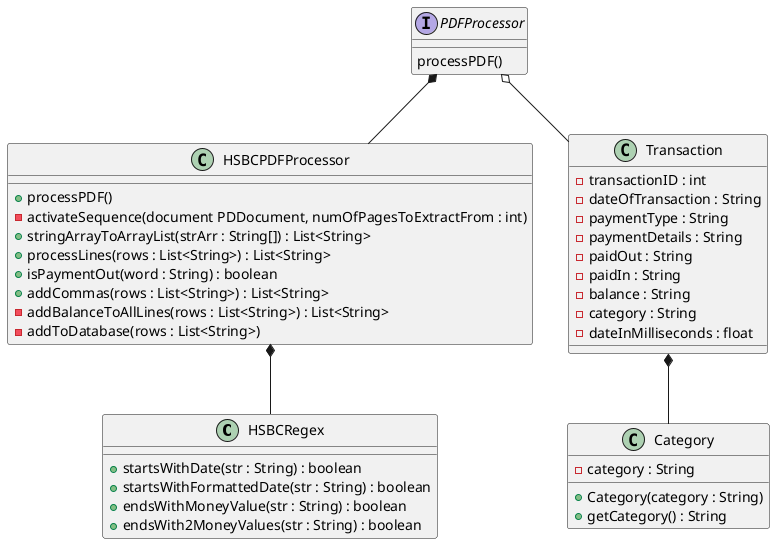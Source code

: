 @startuml





class HSBCRegex {
    + startsWithDate(str : String) : boolean
    + startsWithFormattedDate(str : String) : boolean
    + endsWithMoneyValue(str : String) : boolean
    + endsWith2MoneyValues(str : String) : boolean
}

interface PDFProcessor {
    processPDF()
}


class HSBCPDFProcessor{
    + processPDF()
    - activateSequence(document PDDocument, numOfPagesToExtractFrom : int)
    + stringArrayToArrayList(strArr : String[]) : List<String>
    + processLines(rows : List<String>) : List<String>
    + isPaymentOut(word : String) : boolean
    + addCommas(rows : List<String>) : List<String>
    - addBalanceToAllLines(rows : List<String>) : List<String>
    - addToDatabase(rows : List<String>)
}

class Transaction {
    - transactionID : int
    - dateOfTransaction : String
    - paymentType : String
    - paymentDetails : String
    - paidOut : String
    - paidIn : String
    - balance : String
    - category : String
    - dateInMilliseconds : float
}

class Category {
    - category : String
    + Category(category : String)
    + getCategory() : String
}



PDFProcessor o-- Transaction
PDFProcessor *-- HSBCPDFProcessor



HSBCPDFProcessor *-- HSBCRegex


Transaction *-- Category


@enduml